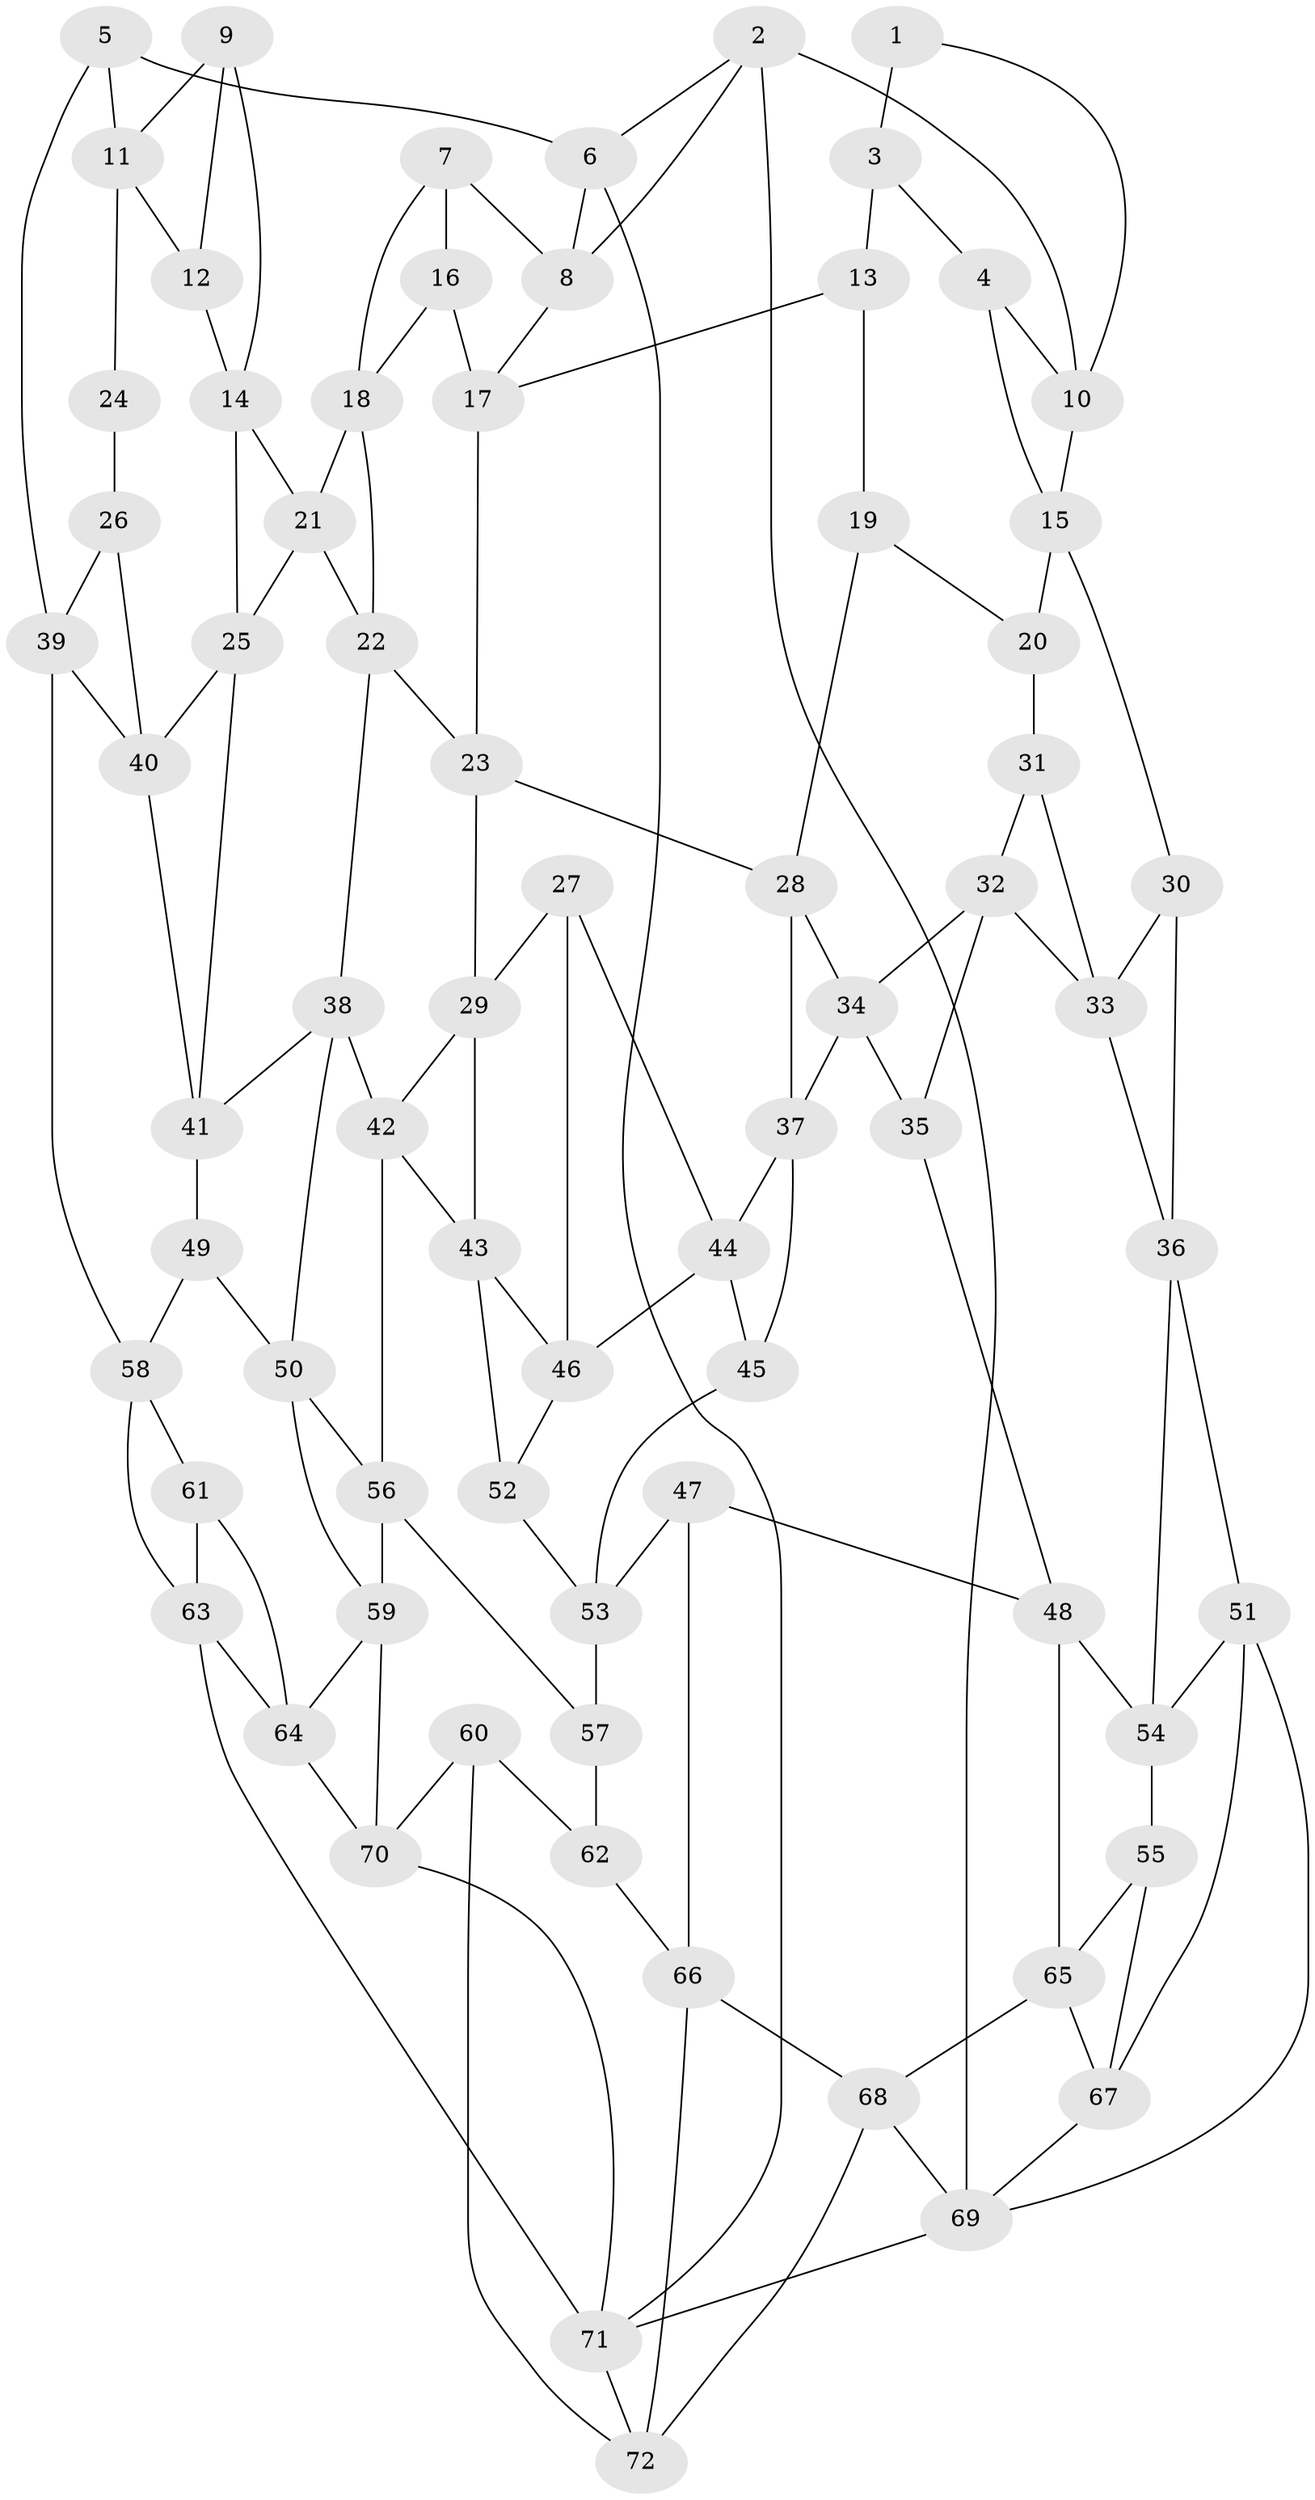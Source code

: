 // original degree distribution, {3: 0.027777777777777776, 5: 0.5277777777777778, 4: 0.2152777777777778, 6: 0.22916666666666666}
// Generated by graph-tools (version 1.1) at 2025/03/03/09/25 03:03:18]
// undirected, 72 vertices, 131 edges
graph export_dot {
graph [start="1"]
  node [color=gray90,style=filled];
  1;
  2;
  3;
  4;
  5;
  6;
  7;
  8;
  9;
  10;
  11;
  12;
  13;
  14;
  15;
  16;
  17;
  18;
  19;
  20;
  21;
  22;
  23;
  24;
  25;
  26;
  27;
  28;
  29;
  30;
  31;
  32;
  33;
  34;
  35;
  36;
  37;
  38;
  39;
  40;
  41;
  42;
  43;
  44;
  45;
  46;
  47;
  48;
  49;
  50;
  51;
  52;
  53;
  54;
  55;
  56;
  57;
  58;
  59;
  60;
  61;
  62;
  63;
  64;
  65;
  66;
  67;
  68;
  69;
  70;
  71;
  72;
  1 -- 3 [weight=1.0];
  1 -- 10 [weight=1.0];
  2 -- 6 [weight=1.0];
  2 -- 8 [weight=1.0];
  2 -- 10 [weight=1.0];
  2 -- 69 [weight=1.0];
  3 -- 4 [weight=1.0];
  3 -- 13 [weight=2.0];
  4 -- 10 [weight=1.0];
  4 -- 15 [weight=1.0];
  5 -- 6 [weight=1.0];
  5 -- 11 [weight=1.0];
  5 -- 39 [weight=1.0];
  6 -- 8 [weight=1.0];
  6 -- 71 [weight=1.0];
  7 -- 8 [weight=1.0];
  7 -- 16 [weight=1.0];
  7 -- 18 [weight=1.0];
  8 -- 17 [weight=1.0];
  9 -- 11 [weight=1.0];
  9 -- 12 [weight=1.0];
  9 -- 14 [weight=1.0];
  10 -- 15 [weight=1.0];
  11 -- 12 [weight=1.0];
  11 -- 24 [weight=1.0];
  12 -- 14 [weight=1.0];
  13 -- 17 [weight=1.0];
  13 -- 19 [weight=1.0];
  14 -- 21 [weight=1.0];
  14 -- 25 [weight=1.0];
  15 -- 20 [weight=1.0];
  15 -- 30 [weight=1.0];
  16 -- 17 [weight=2.0];
  16 -- 18 [weight=1.0];
  17 -- 23 [weight=1.0];
  18 -- 21 [weight=1.0];
  18 -- 22 [weight=1.0];
  19 -- 20 [weight=1.0];
  19 -- 28 [weight=1.0];
  20 -- 31 [weight=1.0];
  21 -- 22 [weight=1.0];
  21 -- 25 [weight=1.0];
  22 -- 23 [weight=1.0];
  22 -- 38 [weight=1.0];
  23 -- 28 [weight=1.0];
  23 -- 29 [weight=1.0];
  24 -- 26 [weight=2.0];
  25 -- 40 [weight=1.0];
  25 -- 41 [weight=1.0];
  26 -- 39 [weight=1.0];
  26 -- 40 [weight=1.0];
  27 -- 29 [weight=1.0];
  27 -- 44 [weight=1.0];
  27 -- 46 [weight=1.0];
  28 -- 34 [weight=1.0];
  28 -- 37 [weight=1.0];
  29 -- 42 [weight=1.0];
  29 -- 43 [weight=1.0];
  30 -- 33 [weight=1.0];
  30 -- 36 [weight=1.0];
  31 -- 32 [weight=1.0];
  31 -- 33 [weight=1.0];
  32 -- 33 [weight=1.0];
  32 -- 34 [weight=1.0];
  32 -- 35 [weight=1.0];
  33 -- 36 [weight=1.0];
  34 -- 35 [weight=1.0];
  34 -- 37 [weight=1.0];
  35 -- 48 [weight=1.0];
  36 -- 51 [weight=1.0];
  36 -- 54 [weight=1.0];
  37 -- 44 [weight=1.0];
  37 -- 45 [weight=1.0];
  38 -- 41 [weight=1.0];
  38 -- 42 [weight=1.0];
  38 -- 50 [weight=1.0];
  39 -- 40 [weight=1.0];
  39 -- 58 [weight=1.0];
  40 -- 41 [weight=1.0];
  41 -- 49 [weight=1.0];
  42 -- 43 [weight=1.0];
  42 -- 56 [weight=1.0];
  43 -- 46 [weight=1.0];
  43 -- 52 [weight=1.0];
  44 -- 45 [weight=1.0];
  44 -- 46 [weight=1.0];
  45 -- 53 [weight=1.0];
  46 -- 52 [weight=1.0];
  47 -- 48 [weight=1.0];
  47 -- 53 [weight=1.0];
  47 -- 66 [weight=1.0];
  48 -- 54 [weight=1.0];
  48 -- 65 [weight=1.0];
  49 -- 50 [weight=1.0];
  49 -- 58 [weight=1.0];
  50 -- 56 [weight=1.0];
  50 -- 59 [weight=1.0];
  51 -- 54 [weight=1.0];
  51 -- 67 [weight=1.0];
  51 -- 69 [weight=1.0];
  52 -- 53 [weight=1.0];
  53 -- 57 [weight=1.0];
  54 -- 55 [weight=1.0];
  55 -- 65 [weight=1.0];
  55 -- 67 [weight=1.0];
  56 -- 57 [weight=1.0];
  56 -- 59 [weight=1.0];
  57 -- 62 [weight=2.0];
  58 -- 61 [weight=1.0];
  58 -- 63 [weight=1.0];
  59 -- 64 [weight=1.0];
  59 -- 70 [weight=1.0];
  60 -- 62 [weight=1.0];
  60 -- 70 [weight=1.0];
  60 -- 72 [weight=1.0];
  61 -- 63 [weight=1.0];
  61 -- 64 [weight=1.0];
  62 -- 66 [weight=1.0];
  63 -- 64 [weight=1.0];
  63 -- 71 [weight=1.0];
  64 -- 70 [weight=1.0];
  65 -- 67 [weight=1.0];
  65 -- 68 [weight=1.0];
  66 -- 68 [weight=1.0];
  66 -- 72 [weight=1.0];
  67 -- 69 [weight=1.0];
  68 -- 69 [weight=1.0];
  68 -- 72 [weight=1.0];
  69 -- 71 [weight=1.0];
  70 -- 71 [weight=1.0];
  71 -- 72 [weight=1.0];
}
